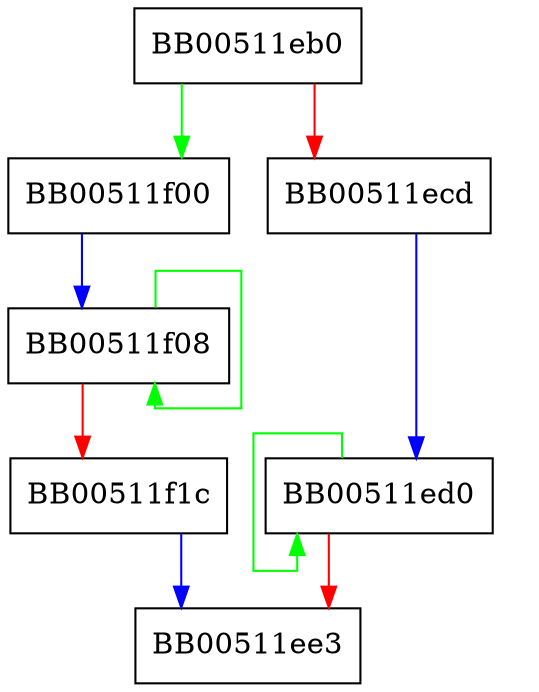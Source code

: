 digraph ASN1_INTEGER_set_int64 {
  node [shape="box"];
  graph [splines=ortho];
  BB00511eb0 -> BB00511f00 [color="green"];
  BB00511eb0 -> BB00511ecd [color="red"];
  BB00511ecd -> BB00511ed0 [color="blue"];
  BB00511ed0 -> BB00511ed0 [color="green"];
  BB00511ed0 -> BB00511ee3 [color="red"];
  BB00511f00 -> BB00511f08 [color="blue"];
  BB00511f08 -> BB00511f08 [color="green"];
  BB00511f08 -> BB00511f1c [color="red"];
  BB00511f1c -> BB00511ee3 [color="blue"];
}
